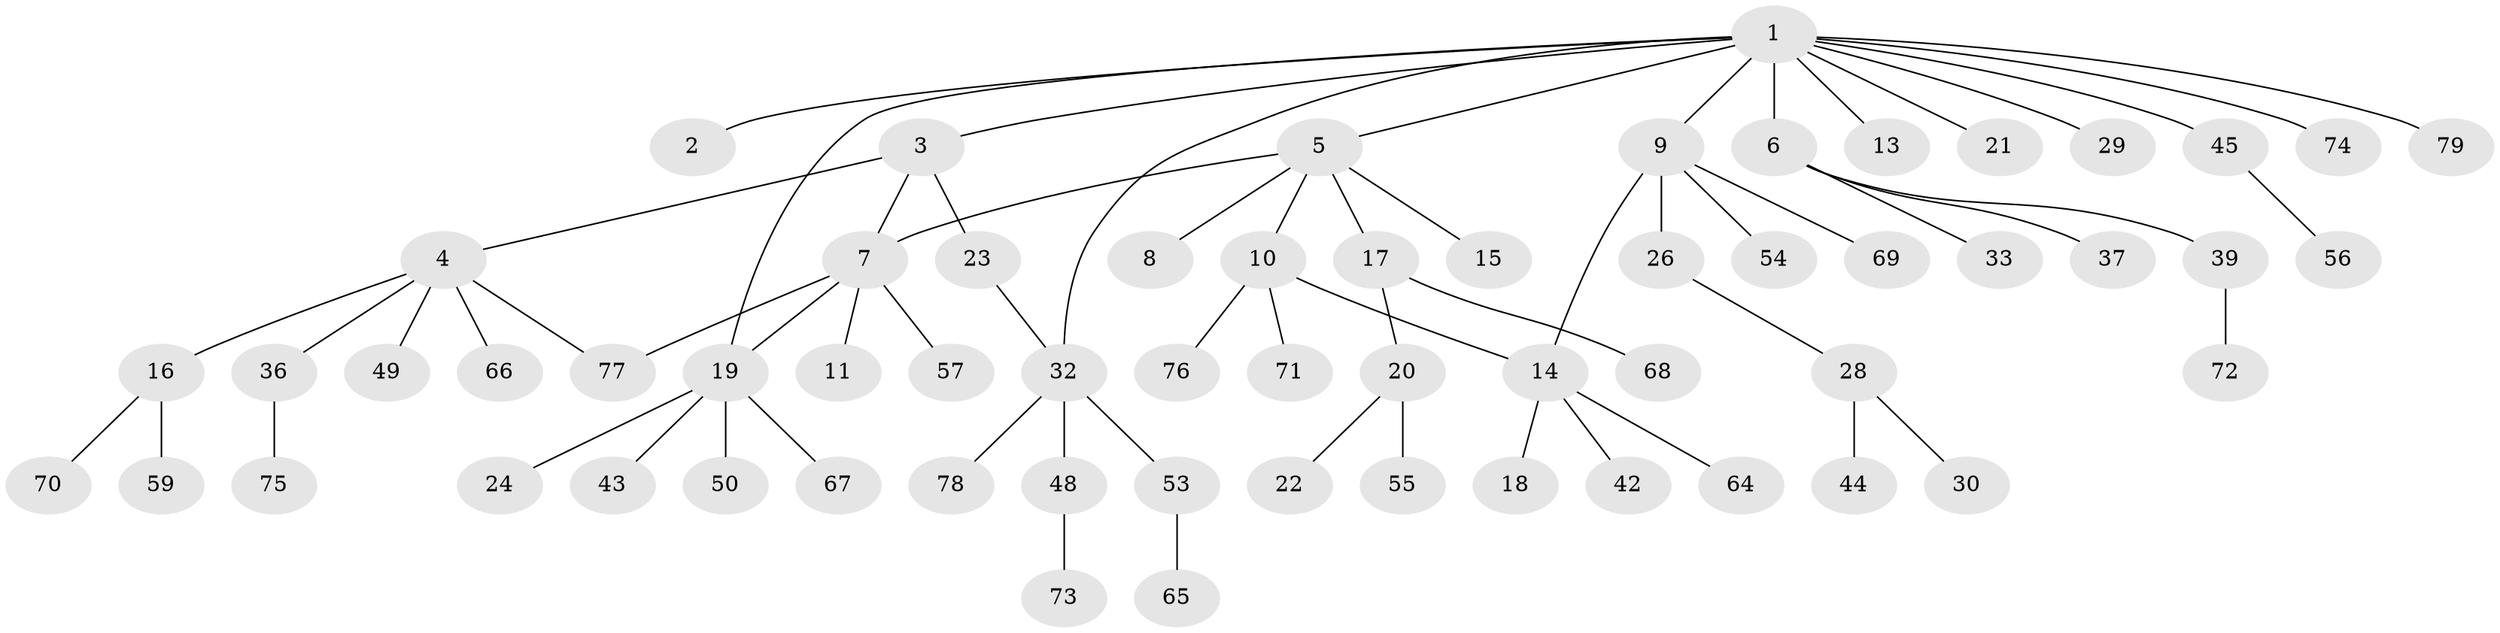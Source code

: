 // original degree distribution, {14: 0.012195121951219513, 1: 0.5487804878048781, 5: 0.07317073170731707, 7: 0.012195121951219513, 6: 0.024390243902439025, 2: 0.24390243902439024, 4: 0.036585365853658534, 3: 0.04878048780487805}
// Generated by graph-tools (version 1.1) at 2025/41/03/06/25 10:41:50]
// undirected, 61 vertices, 65 edges
graph export_dot {
graph [start="1"]
  node [color=gray90,style=filled];
  1 [super="+82"];
  2;
  3 [super="+31"];
  4 [super="+41"];
  5;
  6 [super="+34"];
  7 [super="+27"];
  8 [super="+25"];
  9 [super="+60"];
  10 [super="+12"];
  11;
  13;
  14 [super="+35"];
  15;
  16 [super="+40"];
  17;
  18;
  19 [super="+38"];
  20 [super="+61"];
  21;
  22 [super="+46"];
  23;
  24;
  26;
  28 [super="+51"];
  29;
  30;
  32 [super="+62"];
  33;
  36 [super="+52"];
  37;
  39 [super="+80"];
  42;
  43 [super="+58"];
  44;
  45 [super="+47"];
  48 [super="+63"];
  49;
  50;
  53;
  54;
  55;
  56;
  57;
  59;
  64;
  65;
  66;
  67;
  68;
  69;
  70;
  71;
  72;
  73;
  74;
  75;
  76;
  77;
  78;
  79 [super="+81"];
  1 -- 2;
  1 -- 3;
  1 -- 5;
  1 -- 6;
  1 -- 9;
  1 -- 13;
  1 -- 21;
  1 -- 29;
  1 -- 32;
  1 -- 45;
  1 -- 74;
  1 -- 79;
  1 -- 19;
  3 -- 4;
  3 -- 23;
  3 -- 7;
  4 -- 16;
  4 -- 36;
  4 -- 49;
  4 -- 66;
  4 -- 77;
  5 -- 7;
  5 -- 8;
  5 -- 10;
  5 -- 15;
  5 -- 17;
  6 -- 33;
  6 -- 37;
  6 -- 39;
  7 -- 11;
  7 -- 19;
  7 -- 57;
  7 -- 77;
  9 -- 14;
  9 -- 26;
  9 -- 54;
  9 -- 69;
  10 -- 71;
  10 -- 14;
  10 -- 76;
  14 -- 18;
  14 -- 42;
  14 -- 64;
  16 -- 70;
  16 -- 59;
  17 -- 20;
  17 -- 68;
  19 -- 24;
  19 -- 50;
  19 -- 67;
  19 -- 43;
  20 -- 22;
  20 -- 55;
  23 -- 32;
  26 -- 28;
  28 -- 30;
  28 -- 44;
  32 -- 48;
  32 -- 53;
  32 -- 78;
  36 -- 75;
  39 -- 72;
  45 -- 56;
  48 -- 73;
  53 -- 65;
}
